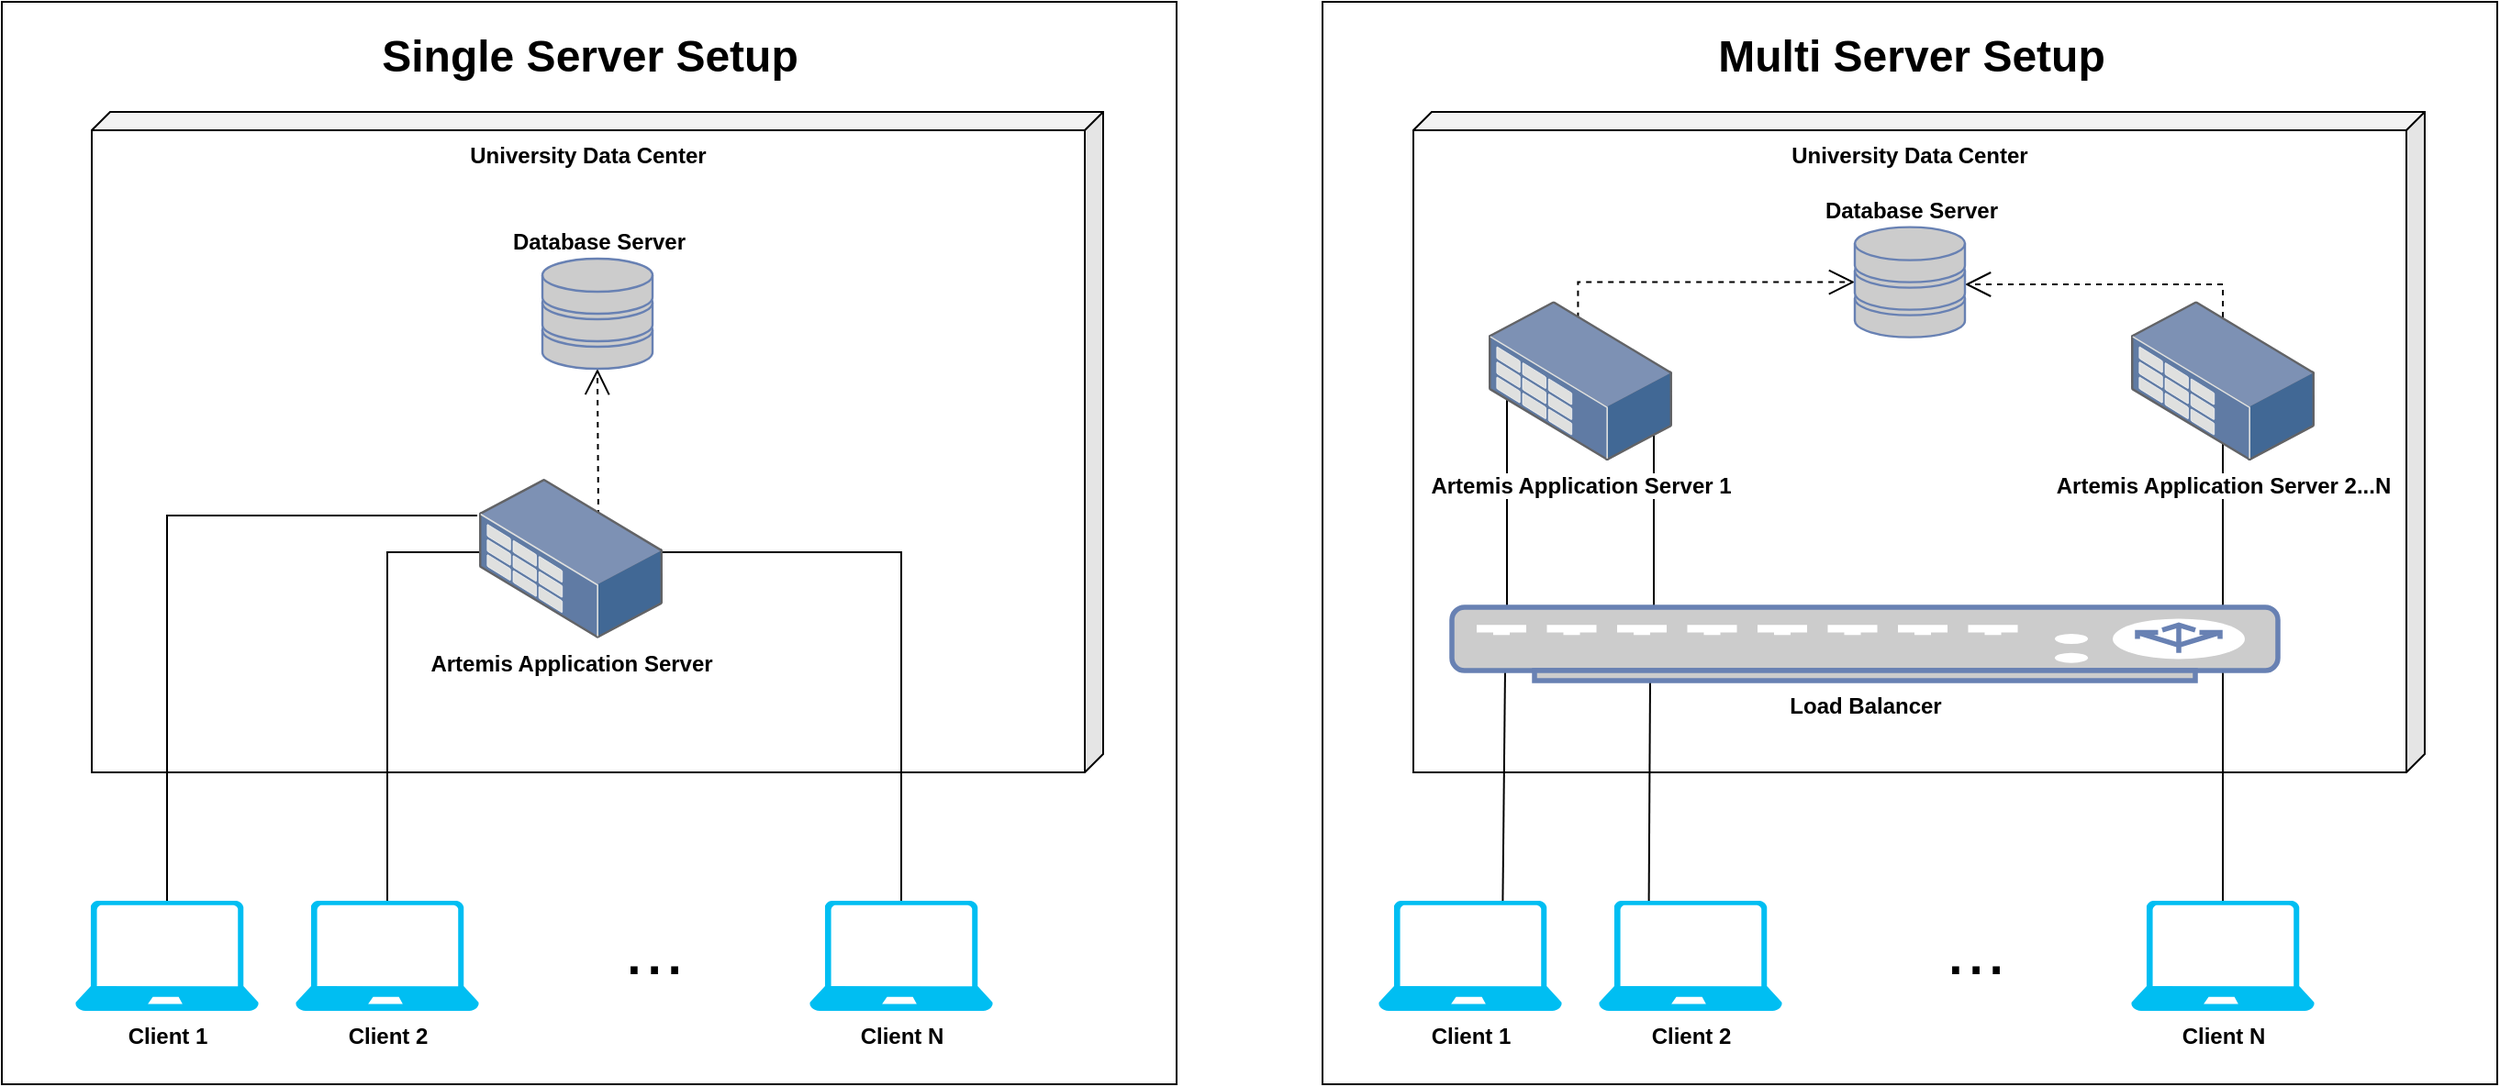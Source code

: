 <mxfile version="13.2.2" type="device"><diagram id="VvR8TUml3UKFqzGlsAcY" name="Page-1"><mxGraphModel dx="2500" dy="2128" grid="1" gridSize="10" guides="1" tooltips="1" connect="1" arrows="1" fold="1" page="1" pageScale="1" pageWidth="827" pageHeight="1169" math="0" shadow="0"><root><mxCell id="0"/><mxCell id="1" parent="0"/><mxCell id="tkHl3oDBbjxK2rBM105J-46" value="" style="whiteSpace=wrap;html=1;labelPosition=center;verticalLabelPosition=top;align=center;verticalAlign=bottom;" vertex="1" parent="1"><mxGeometry x="249.5" y="-50" width="640" height="590" as="geometry"/></mxCell><mxCell id="tkHl3oDBbjxK2rBM105J-43" value="" style="whiteSpace=wrap;html=1;labelPosition=center;verticalLabelPosition=top;align=center;verticalAlign=bottom;" vertex="1" parent="1"><mxGeometry x="-470" y="-50" width="640" height="590" as="geometry"/></mxCell><mxCell id="8SVieCQln2j5EuZ8TaGe-26" value="&lt;b&gt;University Data Center&lt;/b&gt;" style="shape=cube;whiteSpace=wrap;html=1;boundedLbl=1;backgroundOutline=1;darkOpacity=0.05;darkOpacity2=0.1;size=10;flipV=0;flipH=1;fillColor=none;verticalAlign=top;" parent="1" vertex="1"><mxGeometry x="299" y="10" width="551" height="360" as="geometry"/></mxCell><mxCell id="DbUiyA2p589Xbg_G92w6-1" style="edgeStyle=orthogonalEdgeStyle;rounded=0;jumpStyle=arc;jumpSize=12;orthogonalLoop=1;jettySize=auto;html=1;dashed=1;startSize=12;endArrow=open;endFill=0;endSize=12;entryX=0;entryY=0.5;entryDx=0;entryDy=0;entryPerimeter=0;" parent="1" target="tkHl3oDBbjxK2rBM105J-9" edge="1"><mxGeometry relative="1" as="geometry"><Array as="points"><mxPoint x="389" y="103"/></Array><mxPoint x="388.724" y="146.4" as="sourcePoint"/><mxPoint x="510" y="109" as="targetPoint"/></mxGeometry></mxCell><mxCell id="DbUiyA2p589Xbg_G92w6-2" style="edgeStyle=orthogonalEdgeStyle;rounded=0;jumpStyle=arc;jumpSize=12;orthogonalLoop=1;jettySize=auto;html=1;dashed=1;startSize=12;endArrow=open;endFill=0;endSize=12;exitX=0.5;exitY=0;exitDx=0;exitDy=0;" parent="1" target="tkHl3oDBbjxK2rBM105J-9" edge="1"><mxGeometry relative="1" as="geometry"><Array as="points"><mxPoint x="740" y="104"/></Array><mxPoint x="740" y="164" as="sourcePoint"/><mxPoint x="630" y="104" as="targetPoint"/></mxGeometry></mxCell><mxCell id="qqhaxnm3SuUXTkw6kve8-33" value="" style="rounded=0;orthogonalLoop=1;jettySize=auto;html=1;endArrow=none;endFill=0;endSize=6;strokeWidth=1;entryX=0.5;entryY=0;entryDx=0;entryDy=0;entryPerimeter=0;" parent="1" edge="1" target="tkHl3oDBbjxK2rBM105J-3"><mxGeometry relative="1" as="geometry"><mxPoint x="740" y="313" as="sourcePoint"/><mxPoint x="740" y="430.0" as="targetPoint"/><Array as="points"/></mxGeometry></mxCell><mxCell id="qqhaxnm3SuUXTkw6kve8-42" value="" style="endArrow=none;startArrow=none;endFill=0;startFill=0;html=1;entryX=0.917;entryY=0.017;entryDx=0;entryDy=0;entryPerimeter=0;" parent="1" edge="1"><mxGeometry width="160" relative="1" as="geometry"><mxPoint x="740" y="190" as="sourcePoint"/><mxPoint x="740" y="280" as="targetPoint"/></mxGeometry></mxCell><mxCell id="qqhaxnm3SuUXTkw6kve8-43" value="" style="rounded=0;orthogonalLoop=1;jettySize=auto;html=1;endArrow=none;endFill=0;endSize=6;strokeWidth=1;entryX=0.687;entryY=0.013;entryDx=0;entryDy=0;entryPerimeter=0;" parent="1" edge="1"><mxGeometry relative="1" as="geometry"><mxPoint x="349" y="313" as="sourcePoint"/><mxPoint x="347.7" y="440.78" as="targetPoint"/><Array as="points"/></mxGeometry></mxCell><mxCell id="qqhaxnm3SuUXTkw6kve8-50" value="" style="rounded=0;orthogonalLoop=1;jettySize=auto;html=1;endArrow=none;endFill=0;endSize=6;strokeWidth=1;entryX=0.273;entryY=0.024;entryDx=0;entryDy=0;entryPerimeter=0;" parent="1" edge="1" target="tkHl3oDBbjxK2rBM105J-2"><mxGeometry relative="1" as="geometry"><mxPoint x="428" y="319" as="sourcePoint"/><mxPoint x="427.8" y="429.78" as="targetPoint"/><Array as="points"/></mxGeometry></mxCell><mxCell id="qqhaxnm3SuUXTkw6kve8-52" value="" style="endArrow=none;startArrow=none;endFill=0;startFill=0;html=1;" parent="1" edge="1"><mxGeometry width="160" relative="1" as="geometry"><mxPoint x="430" y="185" as="sourcePoint"/><mxPoint x="430" y="280" as="targetPoint"/></mxGeometry></mxCell><mxCell id="qqhaxnm3SuUXTkw6kve8-54" value="" style="endArrow=none;startArrow=none;endFill=0;startFill=0;html=1;" parent="1" edge="1"><mxGeometry width="160" relative="1" as="geometry"><mxPoint x="350" y="160" as="sourcePoint"/><mxPoint x="350" y="282" as="targetPoint"/></mxGeometry></mxCell><mxCell id="RyDtNVww0fKocF0BP4Nm-1" value="&lt;font style=&quot;font-size: 40px&quot;&gt;...&lt;/font&gt;" style="text;html=1;align=center;verticalAlign=middle;resizable=0;points=[];autosize=1;" parent="1" vertex="1"><mxGeometry x="580" y="450" width="50" height="30" as="geometry"/></mxCell><mxCell id="tkHl3oDBbjxK2rBM105J-1" value="&lt;b&gt;Client 1&lt;/b&gt;" style="verticalLabelPosition=bottom;html=1;verticalAlign=top;align=center;strokeColor=none;fillColor=#00BEF2;shape=mxgraph.azure.laptop;pointerEvents=1;aspect=fixed;" vertex="1" parent="1"><mxGeometry x="280" y="440" width="100" height="60" as="geometry"/></mxCell><mxCell id="tkHl3oDBbjxK2rBM105J-2" value="&lt;b&gt;Client 2&lt;/b&gt;" style="verticalLabelPosition=bottom;html=1;verticalAlign=top;align=center;strokeColor=none;fillColor=#00BEF2;shape=mxgraph.azure.laptop;pointerEvents=1;aspect=fixed;" vertex="1" parent="1"><mxGeometry x="400" y="440" width="100" height="60" as="geometry"/></mxCell><mxCell id="tkHl3oDBbjxK2rBM105J-3" value="&lt;b&gt;Client N&lt;/b&gt;" style="verticalLabelPosition=bottom;html=1;verticalAlign=top;align=center;strokeColor=none;fillColor=#00BEF2;shape=mxgraph.azure.laptop;pointerEvents=1;aspect=fixed;" vertex="1" parent="1"><mxGeometry x="690" y="440" width="100" height="60" as="geometry"/></mxCell><mxCell id="tkHl3oDBbjxK2rBM105J-9" value="&lt;font color=&quot;#000000&quot;&gt;&lt;b&gt;Database Server&lt;/b&gt;&lt;/font&gt;" style="fontColor=#0066CC;verticalAlign=bottom;verticalLabelPosition=top;labelPosition=center;align=center;html=1;outlineConnect=0;fillColor=#CCCCCC;strokeColor=#6881B3;gradientColor=none;gradientDirection=north;strokeWidth=2;shape=mxgraph.networks.storage;aspect=fixed;" vertex="1" parent="1"><mxGeometry x="539.5" y="72.8" width="60" height="60" as="geometry"/></mxCell><mxCell id="tkHl3oDBbjxK2rBM105J-11" value="&lt;font color=&quot;#000000&quot;&gt;&lt;b&gt;Load Balancer&lt;/b&gt;&lt;/font&gt;" style="fontColor=#0066CC;verticalAlign=top;verticalLabelPosition=bottom;labelPosition=center;align=center;html=1;outlineConnect=0;fillColor=#CCCCCC;strokeColor=#6881B3;gradientColor=none;gradientDirection=north;strokeWidth=2;shape=mxgraph.networks.load_balancer;" vertex="1" parent="1"><mxGeometry x="320" y="280" width="450" height="40" as="geometry"/></mxCell><mxCell id="tkHl3oDBbjxK2rBM105J-13" value="&lt;b&gt;Artemis Application Server 1&lt;/b&gt;" style="points=[];aspect=fixed;html=1;align=center;shadow=0;dashed=0;image;image=img/lib/allied_telesis/storage/Datacenter_Server_Rack_Storage_Unit_Small.svg;" vertex="1" parent="1"><mxGeometry x="340" y="113.18" width="100" height="86.82" as="geometry"/></mxCell><mxCell id="tkHl3oDBbjxK2rBM105J-17" value="&lt;b&gt;Artemis Application Server 2...N&lt;/b&gt;" style="points=[];aspect=fixed;html=1;align=center;shadow=0;dashed=0;image;image=img/lib/allied_telesis/storage/Datacenter_Server_Rack_Storage_Unit_Small.svg;" vertex="1" parent="1"><mxGeometry x="690" y="113.18" width="100" height="86.82" as="geometry"/></mxCell><mxCell id="tkHl3oDBbjxK2rBM105J-20" value="&lt;b&gt;University Data Center&lt;/b&gt;" style="shape=cube;whiteSpace=wrap;html=1;boundedLbl=1;backgroundOutline=1;darkOpacity=0.05;darkOpacity2=0.1;size=10;flipV=0;flipH=1;fillColor=none;verticalAlign=top;" vertex="1" parent="1"><mxGeometry x="-421" y="10" width="551" height="360" as="geometry"/></mxCell><mxCell id="tkHl3oDBbjxK2rBM105J-21" style="edgeStyle=orthogonalEdgeStyle;rounded=0;jumpStyle=arc;jumpSize=12;orthogonalLoop=1;jettySize=auto;html=1;dashed=1;startSize=12;endArrow=open;endFill=0;endSize=12;entryX=0.5;entryY=1;entryDx=0;entryDy=0;entryPerimeter=0;" edge="1" parent="1" target="tkHl3oDBbjxK2rBM105J-33"><mxGeometry relative="1" as="geometry"><Array as="points"><mxPoint x="-146" y="210"/><mxPoint x="-146" y="200"/><mxPoint x="-145" y="200"/></Array><mxPoint x="-145" y="230" as="sourcePoint"/><mxPoint x="-160" y="150" as="targetPoint"/></mxGeometry></mxCell><mxCell id="tkHl3oDBbjxK2rBM105J-23" value="" style="rounded=0;orthogonalLoop=1;jettySize=auto;html=1;endArrow=none;endFill=0;endSize=6;strokeWidth=1;entryX=0.5;entryY=0;entryDx=0;entryDy=0;entryPerimeter=0;exitX=0.992;exitY=0.461;exitDx=0;exitDy=0;exitPerimeter=0;" edge="1" parent="1" target="tkHl3oDBbjxK2rBM105J-32" source="tkHl3oDBbjxK2rBM105J-35"><mxGeometry relative="1" as="geometry"><mxPoint x="20" y="313" as="sourcePoint"/><mxPoint x="20" y="430.0" as="targetPoint"/><Array as="points"><mxPoint x="20" y="250"/></Array></mxGeometry></mxCell><mxCell id="tkHl3oDBbjxK2rBM105J-25" value="" style="rounded=0;orthogonalLoop=1;jettySize=auto;html=1;endArrow=none;endFill=0;endSize=6;strokeWidth=1;" edge="1" parent="1" target="tkHl3oDBbjxK2rBM105J-30"><mxGeometry relative="1" as="geometry"><mxPoint x="-211" y="230" as="sourcePoint"/><mxPoint x="-391.3" y="431.44" as="targetPoint"/><Array as="points"><mxPoint x="-380" y="230"/></Array></mxGeometry></mxCell><mxCell id="tkHl3oDBbjxK2rBM105J-26" value="" style="rounded=0;orthogonalLoop=1;jettySize=auto;html=1;endArrow=none;endFill=0;endSize=6;strokeWidth=1;entryX=0.5;entryY=0;entryDx=0;entryDy=0;entryPerimeter=0;" edge="1" parent="1" target="tkHl3oDBbjxK2rBM105J-42"><mxGeometry relative="1" as="geometry"><mxPoint x="-159" y="250" as="sourcePoint"/><mxPoint x="-240.0" y="440" as="targetPoint"/><Array as="points"><mxPoint x="-260" y="250"/></Array></mxGeometry></mxCell><mxCell id="tkHl3oDBbjxK2rBM105J-29" value="&lt;font style=&quot;font-size: 40px&quot;&gt;...&lt;/font&gt;" style="text;html=1;align=center;verticalAlign=middle;resizable=0;points=[];autosize=1;" vertex="1" parent="1"><mxGeometry x="-140" y="450" width="50" height="30" as="geometry"/></mxCell><mxCell id="tkHl3oDBbjxK2rBM105J-30" value="&lt;b&gt;Client 1&lt;/b&gt;" style="verticalLabelPosition=bottom;html=1;verticalAlign=top;align=center;strokeColor=none;fillColor=#00BEF2;shape=mxgraph.azure.laptop;pointerEvents=1;aspect=fixed;" vertex="1" parent="1"><mxGeometry x="-430" y="440" width="100" height="60" as="geometry"/></mxCell><mxCell id="tkHl3oDBbjxK2rBM105J-32" value="&lt;b&gt;Client N&lt;/b&gt;" style="verticalLabelPosition=bottom;html=1;verticalAlign=top;align=center;strokeColor=none;fillColor=#00BEF2;shape=mxgraph.azure.laptop;pointerEvents=1;aspect=fixed;" vertex="1" parent="1"><mxGeometry x="-30" y="440" width="100" height="60" as="geometry"/></mxCell><mxCell id="tkHl3oDBbjxK2rBM105J-33" value="&lt;font color=&quot;#000000&quot;&gt;&lt;b&gt;Database Server&lt;/b&gt;&lt;/font&gt;" style="fontColor=#0066CC;verticalAlign=bottom;verticalLabelPosition=top;labelPosition=center;align=center;html=1;outlineConnect=0;fillColor=#CCCCCC;strokeColor=#6881B3;gradientColor=none;gradientDirection=north;strokeWidth=2;shape=mxgraph.networks.storage;aspect=fixed;" vertex="1" parent="1"><mxGeometry x="-175.5" y="90" width="60" height="60" as="geometry"/></mxCell><mxCell id="tkHl3oDBbjxK2rBM105J-35" value="&lt;b&gt;Artemis Application Server&lt;/b&gt;" style="points=[];aspect=fixed;html=1;align=center;shadow=0;dashed=0;image;image=img/lib/allied_telesis/storage/Datacenter_Server_Rack_Storage_Unit_Small.svg;labelPosition=center;verticalLabelPosition=bottom;verticalAlign=top;" vertex="1" parent="1"><mxGeometry x="-210" y="210" width="100" height="86.82" as="geometry"/></mxCell><mxCell id="tkHl3oDBbjxK2rBM105J-42" value="&lt;b&gt;Client 2&lt;/b&gt;" style="verticalLabelPosition=bottom;html=1;verticalAlign=top;align=center;strokeColor=none;fillColor=#00BEF2;shape=mxgraph.azure.laptop;pointerEvents=1;aspect=fixed;" vertex="1" parent="1"><mxGeometry x="-310" y="440" width="100" height="60" as="geometry"/></mxCell><mxCell id="tkHl3oDBbjxK2rBM105J-44" value="Single Server Setup" style="text;strokeColor=none;fillColor=none;html=1;fontSize=24;fontStyle=1;verticalAlign=middle;align=center;" vertex="1" parent="1"><mxGeometry x="-200" y="-40" width="100" height="40" as="geometry"/></mxCell><mxCell id="tkHl3oDBbjxK2rBM105J-47" value="Multi Server Setup" style="text;strokeColor=none;fillColor=none;html=1;fontSize=24;fontStyle=1;verticalAlign=middle;align=center;" vertex="1" parent="1"><mxGeometry x="519.5" y="-40" width="100" height="40" as="geometry"/></mxCell></root></mxGraphModel></diagram></mxfile>